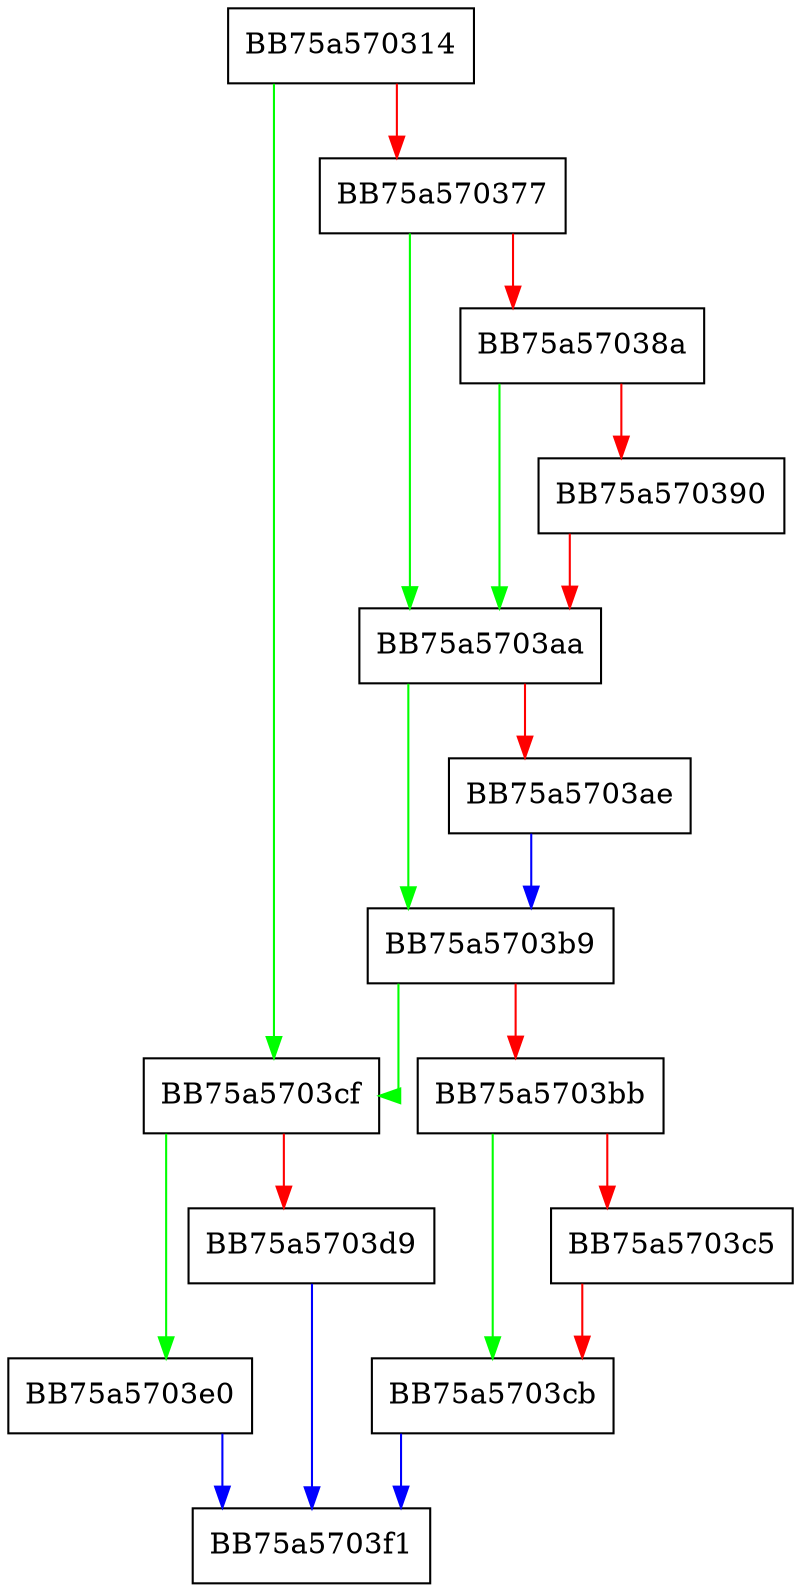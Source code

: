 digraph UtilRegCreateKey {
  node [shape="box"];
  graph [splines=ortho];
  BB75a570314 -> BB75a5703cf [color="green"];
  BB75a570314 -> BB75a570377 [color="red"];
  BB75a570377 -> BB75a5703aa [color="green"];
  BB75a570377 -> BB75a57038a [color="red"];
  BB75a57038a -> BB75a5703aa [color="green"];
  BB75a57038a -> BB75a570390 [color="red"];
  BB75a570390 -> BB75a5703aa [color="red"];
  BB75a5703aa -> BB75a5703b9 [color="green"];
  BB75a5703aa -> BB75a5703ae [color="red"];
  BB75a5703ae -> BB75a5703b9 [color="blue"];
  BB75a5703b9 -> BB75a5703cf [color="green"];
  BB75a5703b9 -> BB75a5703bb [color="red"];
  BB75a5703bb -> BB75a5703cb [color="green"];
  BB75a5703bb -> BB75a5703c5 [color="red"];
  BB75a5703c5 -> BB75a5703cb [color="red"];
  BB75a5703cb -> BB75a5703f1 [color="blue"];
  BB75a5703cf -> BB75a5703e0 [color="green"];
  BB75a5703cf -> BB75a5703d9 [color="red"];
  BB75a5703d9 -> BB75a5703f1 [color="blue"];
  BB75a5703e0 -> BB75a5703f1 [color="blue"];
}